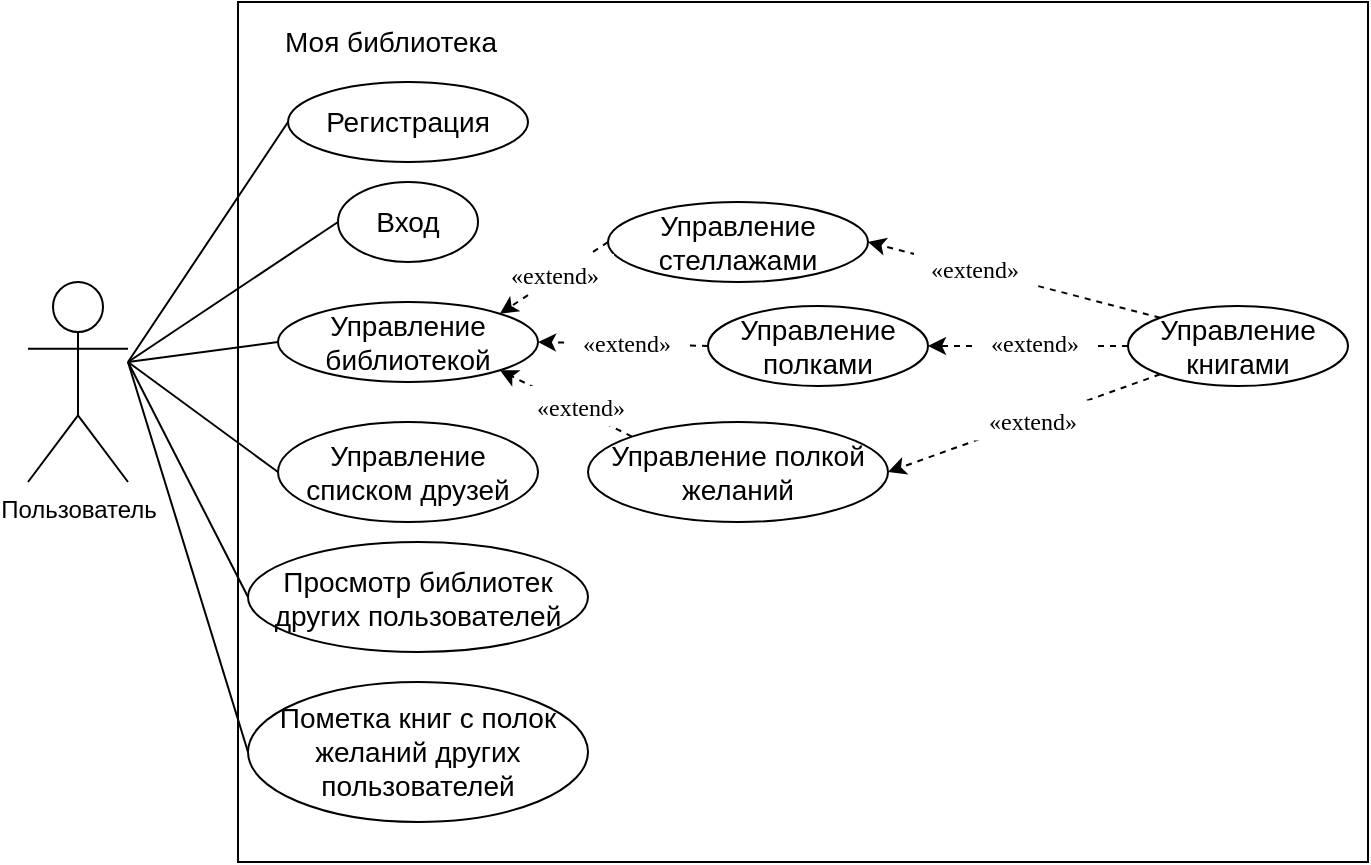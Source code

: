 <mxfile version="19.0.3" type="device"><diagram id="biV4A31hcm7zqp-ffqne" name="Page-1"><mxGraphModel dx="871" dy="634" grid="1" gridSize="10" guides="1" tooltips="1" connect="1" arrows="1" fold="1" page="1" pageScale="1" pageWidth="827" pageHeight="1169" math="0" shadow="0"><root><mxCell id="0"/><mxCell id="1" parent="0"/><mxCell id="CfoYa0mjkE618DXT8Qxo-12" value="" style="rounded=0;whiteSpace=wrap;html=1;fontSize=14;fillColor=none;" vertex="1" parent="1"><mxGeometry x="205" y="320" width="565" height="430" as="geometry"/></mxCell><mxCell id="CfoYa0mjkE618DXT8Qxo-1" value="Пользователь" style="shape=umlActor;verticalLabelPosition=bottom;verticalAlign=top;html=1;outlineConnect=0;" vertex="1" parent="1"><mxGeometry x="100" y="460" width="50" height="100" as="geometry"/></mxCell><mxCell id="CfoYa0mjkE618DXT8Qxo-29" style="edgeStyle=none;rounded=0;orthogonalLoop=1;jettySize=auto;html=1;exitX=0;exitY=0.5;exitDx=0;exitDy=0;fontSize=12;endArrow=none;endFill=0;" edge="1" parent="1" source="CfoYa0mjkE618DXT8Qxo-2"><mxGeometry relative="1" as="geometry"><mxPoint x="150" y="500" as="targetPoint"/></mxGeometry></mxCell><mxCell id="CfoYa0mjkE618DXT8Qxo-2" value="&lt;font style=&quot;font-size: 14px;&quot;&gt;Регистрация&lt;/font&gt;" style="ellipse;whiteSpace=wrap;html=1;" vertex="1" parent="1"><mxGeometry x="230" y="360" width="120" height="40" as="geometry"/></mxCell><mxCell id="CfoYa0mjkE618DXT8Qxo-28" style="edgeStyle=none;rounded=0;orthogonalLoop=1;jettySize=auto;html=1;exitX=0;exitY=0.5;exitDx=0;exitDy=0;fontSize=12;endArrow=none;endFill=0;" edge="1" parent="1" source="CfoYa0mjkE618DXT8Qxo-3"><mxGeometry relative="1" as="geometry"><mxPoint x="150" y="500" as="targetPoint"/></mxGeometry></mxCell><mxCell id="CfoYa0mjkE618DXT8Qxo-3" value="&lt;font style=&quot;font-size: 14px;&quot;&gt;Вход&lt;/font&gt;" style="ellipse;whiteSpace=wrap;html=1;" vertex="1" parent="1"><mxGeometry x="255" y="410" width="70" height="40" as="geometry"/></mxCell><mxCell id="CfoYa0mjkE618DXT8Qxo-27" style="edgeStyle=none;rounded=0;orthogonalLoop=1;jettySize=auto;html=1;exitX=0;exitY=0.5;exitDx=0;exitDy=0;fontSize=12;endArrow=none;endFill=0;" edge="1" parent="1" source="CfoYa0mjkE618DXT8Qxo-4"><mxGeometry relative="1" as="geometry"><mxPoint x="150" y="500" as="targetPoint"/></mxGeometry></mxCell><mxCell id="CfoYa0mjkE618DXT8Qxo-4" value="&lt;font style=&quot;font-size: 14px;&quot;&gt;Управление библиотекой&lt;/font&gt;" style="ellipse;whiteSpace=wrap;html=1;" vertex="1" parent="1"><mxGeometry x="225" y="470" width="130" height="40" as="geometry"/></mxCell><mxCell id="CfoYa0mjkE618DXT8Qxo-30" style="edgeStyle=none;rounded=0;orthogonalLoop=1;jettySize=auto;html=1;exitX=0;exitY=0.5;exitDx=0;exitDy=0;fontSize=12;endArrow=none;endFill=0;" edge="1" parent="1" source="CfoYa0mjkE618DXT8Qxo-5"><mxGeometry relative="1" as="geometry"><mxPoint x="150" y="500" as="targetPoint"/></mxGeometry></mxCell><mxCell id="CfoYa0mjkE618DXT8Qxo-5" value="&lt;font style=&quot;font-size: 14px;&quot;&gt;Управление списком друзей&lt;/font&gt;" style="ellipse;whiteSpace=wrap;html=1;" vertex="1" parent="1"><mxGeometry x="225" y="530" width="130" height="50" as="geometry"/></mxCell><mxCell id="CfoYa0mjkE618DXT8Qxo-31" style="edgeStyle=none;rounded=0;orthogonalLoop=1;jettySize=auto;html=1;exitX=0;exitY=0.5;exitDx=0;exitDy=0;fontSize=12;endArrow=none;endFill=0;" edge="1" parent="1" source="CfoYa0mjkE618DXT8Qxo-6"><mxGeometry relative="1" as="geometry"><mxPoint x="150" y="500" as="targetPoint"/></mxGeometry></mxCell><mxCell id="CfoYa0mjkE618DXT8Qxo-6" value="&lt;font style=&quot;font-size: 14px;&quot;&gt;Просмотр библиотек других пользователей&lt;/font&gt;" style="ellipse;whiteSpace=wrap;html=1;" vertex="1" parent="1"><mxGeometry x="210" y="590" width="170" height="55" as="geometry"/></mxCell><mxCell id="CfoYa0mjkE618DXT8Qxo-32" style="edgeStyle=none;rounded=0;orthogonalLoop=1;jettySize=auto;html=1;exitX=0;exitY=0.5;exitDx=0;exitDy=0;fontSize=12;endArrow=none;endFill=0;" edge="1" parent="1" source="CfoYa0mjkE618DXT8Qxo-7"><mxGeometry relative="1" as="geometry"><mxPoint x="150" y="500" as="targetPoint"/></mxGeometry></mxCell><mxCell id="CfoYa0mjkE618DXT8Qxo-7" value="&lt;font style=&quot;font-size: 14px;&quot;&gt;Пометка книг с полок желаний других пользователей&lt;/font&gt;" style="ellipse;whiteSpace=wrap;html=1;" vertex="1" parent="1"><mxGeometry x="210" y="660" width="170" height="70" as="geometry"/></mxCell><mxCell id="CfoYa0mjkE618DXT8Qxo-13" style="rounded=0;orthogonalLoop=1;jettySize=auto;html=1;exitX=0;exitY=0.5;exitDx=0;exitDy=0;entryX=1;entryY=0;entryDx=0;entryDy=0;fontSize=14;dashed=1;" edge="1" parent="1" source="CfoYa0mjkE618DXT8Qxo-8" target="CfoYa0mjkE618DXT8Qxo-4"><mxGeometry relative="1" as="geometry"/></mxCell><mxCell id="CfoYa0mjkE618DXT8Qxo-8" value="&lt;font style=&quot;font-size: 14px;&quot;&gt;Управление стеллажами&lt;/font&gt;" style="ellipse;whiteSpace=wrap;html=1;" vertex="1" parent="1"><mxGeometry x="390" y="420" width="130" height="40" as="geometry"/></mxCell><mxCell id="CfoYa0mjkE618DXT8Qxo-14" style="edgeStyle=none;rounded=0;orthogonalLoop=1;jettySize=auto;html=1;exitX=0;exitY=0.5;exitDx=0;exitDy=0;entryX=1;entryY=0.5;entryDx=0;entryDy=0;dashed=1;fontSize=14;" edge="1" parent="1" source="CfoYa0mjkE618DXT8Qxo-9" target="CfoYa0mjkE618DXT8Qxo-4"><mxGeometry relative="1" as="geometry"/></mxCell><mxCell id="CfoYa0mjkE618DXT8Qxo-9" value="&lt;font style=&quot;font-size: 14px;&quot;&gt;Управление полками&lt;/font&gt;" style="ellipse;whiteSpace=wrap;html=1;" vertex="1" parent="1"><mxGeometry x="440" y="472" width="110" height="40" as="geometry"/></mxCell><mxCell id="CfoYa0mjkE618DXT8Qxo-15" style="edgeStyle=none;rounded=0;orthogonalLoop=1;jettySize=auto;html=1;exitX=0;exitY=0;exitDx=0;exitDy=0;entryX=1;entryY=1;entryDx=0;entryDy=0;dashed=1;fontSize=14;" edge="1" parent="1" source="CfoYa0mjkE618DXT8Qxo-10" target="CfoYa0mjkE618DXT8Qxo-4"><mxGeometry relative="1" as="geometry"/></mxCell><mxCell id="CfoYa0mjkE618DXT8Qxo-10" value="&lt;font style=&quot;font-size: 14px;&quot;&gt;Управление полкой желаний&lt;/font&gt;" style="ellipse;whiteSpace=wrap;html=1;" vertex="1" parent="1"><mxGeometry x="380" y="530" width="150" height="50" as="geometry"/></mxCell><mxCell id="CfoYa0mjkE618DXT8Qxo-16" style="edgeStyle=none;rounded=0;orthogonalLoop=1;jettySize=auto;html=1;exitX=0;exitY=0;exitDx=0;exitDy=0;entryX=1;entryY=0.5;entryDx=0;entryDy=0;dashed=1;fontSize=14;" edge="1" parent="1" source="CfoYa0mjkE618DXT8Qxo-11" target="CfoYa0mjkE618DXT8Qxo-8"><mxGeometry relative="1" as="geometry"/></mxCell><mxCell id="CfoYa0mjkE618DXT8Qxo-17" style="edgeStyle=none;rounded=0;orthogonalLoop=1;jettySize=auto;html=1;exitX=0;exitY=0.5;exitDx=0;exitDy=0;entryX=1;entryY=0.5;entryDx=0;entryDy=0;dashed=1;fontSize=14;" edge="1" parent="1" source="CfoYa0mjkE618DXT8Qxo-11" target="CfoYa0mjkE618DXT8Qxo-9"><mxGeometry relative="1" as="geometry"/></mxCell><mxCell id="CfoYa0mjkE618DXT8Qxo-18" style="edgeStyle=none;rounded=0;orthogonalLoop=1;jettySize=auto;html=1;exitX=0;exitY=1;exitDx=0;exitDy=0;entryX=1;entryY=0.5;entryDx=0;entryDy=0;dashed=1;fontSize=14;" edge="1" parent="1" source="CfoYa0mjkE618DXT8Qxo-11" target="CfoYa0mjkE618DXT8Qxo-10"><mxGeometry relative="1" as="geometry"/></mxCell><mxCell id="CfoYa0mjkE618DXT8Qxo-11" value="&lt;font style=&quot;font-size: 14px;&quot;&gt;Управление книгами&lt;/font&gt;" style="ellipse;whiteSpace=wrap;html=1;" vertex="1" parent="1"><mxGeometry x="650" y="472" width="110" height="40" as="geometry"/></mxCell><mxCell id="CfoYa0mjkE618DXT8Qxo-19" value="&lt;font style=&quot;font-size: 12px;&quot;&gt;&lt;span style=&quot;line-height: 150%; font-family: &amp;quot;Times New Roman&amp;quot;, serif;&quot;&gt;«extend&lt;/span&gt;&lt;span style=&quot;line-height: 150%; font-family: &amp;quot;Times New Roman&amp;quot;, serif;&quot;&gt;»&lt;/span&gt;&lt;/font&gt;" style="text;html=1;align=center;verticalAlign=middle;resizable=0;points=[];autosize=1;strokeColor=none;fillColor=default;fontSize=14;" vertex="1" parent="1"><mxGeometry x="333" y="446" width="60" height="20" as="geometry"/></mxCell><mxCell id="CfoYa0mjkE618DXT8Qxo-21" value="&lt;font style=&quot;font-size: 12px;&quot;&gt;&lt;span style=&quot;line-height: 150%; font-family: &amp;quot;Times New Roman&amp;quot;, serif;&quot;&gt;«extend&lt;/span&gt;&lt;span style=&quot;line-height: 150%; font-family: &amp;quot;Times New Roman&amp;quot;, serif;&quot;&gt;»&lt;/span&gt;&lt;/font&gt;" style="text;html=1;align=center;verticalAlign=middle;resizable=0;points=[];autosize=1;strokeColor=none;fillColor=default;fontSize=14;" vertex="1" parent="1"><mxGeometry x="369" y="480" width="60" height="20" as="geometry"/></mxCell><mxCell id="CfoYa0mjkE618DXT8Qxo-22" value="&lt;font style=&quot;font-size: 12px;&quot;&gt;&lt;span style=&quot;line-height: 150%; font-family: &amp;quot;Times New Roman&amp;quot;, serif;&quot;&gt;«extend&lt;/span&gt;&lt;span style=&quot;line-height: 150%; font-family: &amp;quot;Times New Roman&amp;quot;, serif;&quot;&gt;»&lt;/span&gt;&lt;/font&gt;" style="text;html=1;align=center;verticalAlign=middle;resizable=0;points=[];autosize=1;strokeColor=none;fillColor=default;fontSize=14;" vertex="1" parent="1"><mxGeometry x="346" y="512" width="60" height="20" as="geometry"/></mxCell><mxCell id="CfoYa0mjkE618DXT8Qxo-23" value="&lt;font style=&quot;font-size: 12px;&quot;&gt;&lt;span style=&quot;line-height: 150%; font-family: &amp;quot;Times New Roman&amp;quot;, serif;&quot;&gt;«extend&lt;/span&gt;&lt;span style=&quot;line-height: 150%; font-family: &amp;quot;Times New Roman&amp;quot;, serif;&quot;&gt;»&lt;/span&gt;&lt;/font&gt;" style="text;html=1;align=center;verticalAlign=middle;resizable=0;points=[];autosize=1;strokeColor=none;fillColor=default;fontSize=14;" vertex="1" parent="1"><mxGeometry x="543" y="443" width="60" height="20" as="geometry"/></mxCell><mxCell id="CfoYa0mjkE618DXT8Qxo-24" value="&lt;font style=&quot;font-size: 12px;&quot;&gt;&lt;span style=&quot;line-height: 150%; font-family: &amp;quot;Times New Roman&amp;quot;, serif;&quot;&gt;«extend&lt;/span&gt;&lt;span style=&quot;line-height: 150%; font-family: &amp;quot;Times New Roman&amp;quot;, serif;&quot;&gt;»&lt;/span&gt;&lt;/font&gt;" style="text;html=1;align=center;verticalAlign=middle;resizable=0;points=[];autosize=1;strokeColor=none;fillColor=default;fontSize=14;strokeWidth=0;gradientColor=none;" vertex="1" parent="1"><mxGeometry x="573" y="480" width="60" height="20" as="geometry"/></mxCell><mxCell id="CfoYa0mjkE618DXT8Qxo-25" value="&lt;font style=&quot;font-size: 12px;&quot;&gt;&lt;span style=&quot;line-height: 150%; font-family: &amp;quot;Times New Roman&amp;quot;, serif;&quot;&gt;«extend&lt;/span&gt;&lt;span style=&quot;line-height: 150%; font-family: &amp;quot;Times New Roman&amp;quot;, serif;&quot;&gt;»&lt;/span&gt;&lt;/font&gt;" style="text;html=1;align=center;verticalAlign=middle;resizable=0;points=[];autosize=1;strokeColor=none;fillColor=default;fontSize=14;strokeWidth=0;gradientColor=none;" vertex="1" parent="1"><mxGeometry x="572" y="519" width="60" height="20" as="geometry"/></mxCell><mxCell id="CfoYa0mjkE618DXT8Qxo-33" value="&lt;span style=&quot;font-size: 14px;&quot;&gt;Моя библиотека&lt;/span&gt;" style="text;html=1;align=center;verticalAlign=middle;resizable=0;points=[];autosize=1;strokeColor=none;fillColor=none;fontSize=12;" vertex="1" parent="1"><mxGeometry x="221" y="330" width="120" height="20" as="geometry"/></mxCell></root></mxGraphModel></diagram></mxfile>
